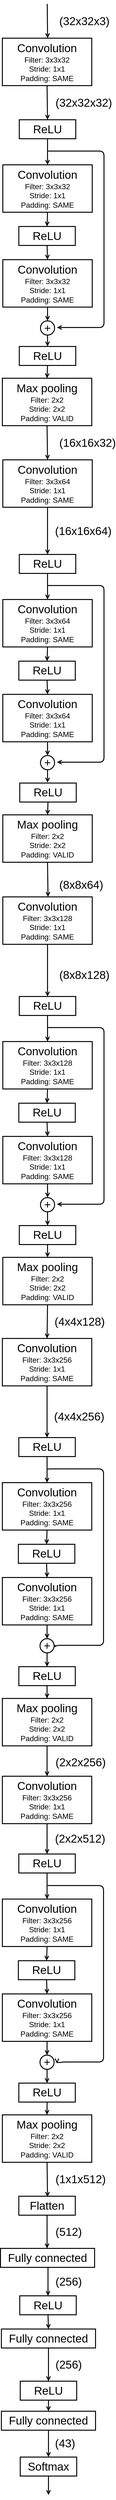 <mxfile version="10.7.9" type="device"><diagram id="HAMgpXtldZ9es1SqbhH7" name="Page-1"><mxGraphModel dx="1940" dy="8788" grid="1" gridSize="10" guides="1" tooltips="1" connect="1" arrows="1" fold="1" page="1" pageScale="1" pageWidth="270" pageHeight="5300" math="0" shadow="0"><root><mxCell id="0"/><mxCell id="1" parent="0"/><mxCell id="ka0NMvycHZeORksxcqGP-155" value="&lt;font style=&quot;font-size: 24px&quot;&gt;Convolution&lt;/font&gt;&lt;br&gt;&lt;font style=&quot;font-size: 16px&quot;&gt;Filter: 3x3x32&lt;br&gt;Stride: 1x1&lt;br&gt;Padding: SAME&lt;/font&gt;&lt;br&gt;" style="rounded=0;whiteSpace=wrap;html=1;strokeWidth=2;" vertex="1" parent="1"><mxGeometry x="27" y="-5212.5" width="190" height="100" as="geometry"/></mxCell><mxCell id="ka0NMvycHZeORksxcqGP-156" style="rounded=0;orthogonalLoop=1;jettySize=auto;html=1;exitX=0.5;exitY=1;exitDx=0;exitDy=0;shadow=0;endArrow=open;endFill=0;strokeWidth=2;endSize=6;" edge="1" parent="1" source="ka0NMvycHZeORksxcqGP-157" target="ka0NMvycHZeORksxcqGP-158"><mxGeometry relative="1" as="geometry"/></mxCell><mxCell id="ka0NMvycHZeORksxcqGP-157" value="&lt;font style=&quot;font-size: 24px&quot;&gt;ReLU&lt;/font&gt;" style="rounded=0;whiteSpace=wrap;html=1;strokeWidth=2;" vertex="1" parent="1"><mxGeometry x="63" y="-5040.5" width="120" height="40" as="geometry"/></mxCell><mxCell id="ka0NMvycHZeORksxcqGP-158" value="&lt;font style=&quot;font-size: 24px&quot;&gt;Convolution&lt;/font&gt;&lt;br&gt;&lt;font style=&quot;font-size: 16px&quot;&gt;Filter: 3x3x32&lt;br&gt;Stride: 1x1&lt;br&gt;Padding: SAME&lt;/font&gt;&lt;br&gt;" style="rounded=0;whiteSpace=wrap;html=1;strokeWidth=2;" vertex="1" parent="1"><mxGeometry x="28" y="-4945.5" width="190" height="100" as="geometry"/></mxCell><mxCell id="ka0NMvycHZeORksxcqGP-159" value="&lt;font style=&quot;font-size: 24px&quot;&gt;Convolution&lt;/font&gt;&lt;br&gt;&lt;font style=&quot;font-size: 16px&quot;&gt;Filter: 3x3x32&lt;br&gt;Stride: 1x1&lt;br&gt;Padding: SAME&lt;/font&gt;&lt;br&gt;" style="rounded=0;whiteSpace=wrap;html=1;strokeWidth=2;" vertex="1" parent="1"><mxGeometry x="28" y="-4745.5" width="190" height="100" as="geometry"/></mxCell><mxCell id="ka0NMvycHZeORksxcqGP-160" value="&lt;font style=&quot;font-size: 24px&quot;&gt;ReLU&lt;/font&gt;" style="rounded=0;whiteSpace=wrap;html=1;strokeWidth=2;" vertex="1" parent="1"><mxGeometry x="62" y="-4815.5" width="120" height="40" as="geometry"/></mxCell><mxCell id="ka0NMvycHZeORksxcqGP-161" value="" style="endArrow=open;html=1;entryX=0.5;entryY=0;entryDx=0;entryDy=0;endFill=0;strokeWidth=2;endSize=6;shadow=0;exitX=0.5;exitY=1;exitDx=0;exitDy=0;" edge="1" parent="1" source="ka0NMvycHZeORksxcqGP-155" target="ka0NMvycHZeORksxcqGP-157"><mxGeometry width="50" height="50" relative="1" as="geometry"><mxPoint x="308" y="-4972.5" as="sourcePoint"/><mxPoint x="263" y="-4552.5" as="targetPoint"/></mxGeometry></mxCell><mxCell id="ka0NMvycHZeORksxcqGP-162" value="" style="endArrow=open;html=1;entryX=0.5;entryY=0;entryDx=0;entryDy=0;endFill=0;strokeWidth=2;endSize=6;shadow=0;exitX=0.5;exitY=1;exitDx=0;exitDy=0;" edge="1" parent="1" source="ka0NMvycHZeORksxcqGP-158" target="ka0NMvycHZeORksxcqGP-160"><mxGeometry width="50" height="50" relative="1" as="geometry"><mxPoint x="318" y="-4962.5" as="sourcePoint"/><mxPoint x="318.167" y="-4937.833" as="targetPoint"/></mxGeometry></mxCell><mxCell id="ka0NMvycHZeORksxcqGP-163" value="" style="endArrow=open;html=1;entryX=0.5;entryY=0;entryDx=0;entryDy=0;endFill=0;strokeWidth=2;endSize=6;shadow=0;exitX=0.5;exitY=1;exitDx=0;exitDy=0;" edge="1" parent="1" source="ka0NMvycHZeORksxcqGP-160" target="ka0NMvycHZeORksxcqGP-159"><mxGeometry width="50" height="50" relative="1" as="geometry"><mxPoint x="318.167" y="-4742.833" as="sourcePoint"/><mxPoint x="318.167" y="-4712.833" as="targetPoint"/></mxGeometry></mxCell><mxCell id="ka0NMvycHZeORksxcqGP-164" value="" style="endArrow=open;html=1;shadow=0;strokeWidth=2;edgeStyle=orthogonalEdgeStyle;endFill=0;" edge="1" parent="1"><mxGeometry width="50" height="50" relative="1" as="geometry"><mxPoint x="123" y="-4974.5" as="sourcePoint"/><mxPoint x="143" y="-4602.5" as="targetPoint"/><Array as="points"><mxPoint x="243" y="-4974.5"/><mxPoint x="243" y="-4602.5"/><mxPoint x="143" y="-4602.5"/></Array></mxGeometry></mxCell><mxCell id="ka0NMvycHZeORksxcqGP-165" value="&lt;font style=&quot;font-size: 24px&quot;&gt;+&lt;/font&gt;" style="ellipse;whiteSpace=wrap;html=1;strokeWidth=2;" vertex="1" parent="1"><mxGeometry x="108" y="-4616.5" width="30" height="30" as="geometry"/></mxCell><mxCell id="ka0NMvycHZeORksxcqGP-166" value="" style="endArrow=open;html=1;endFill=0;strokeWidth=2;endSize=6;shadow=0;exitX=0.5;exitY=1;exitDx=0;exitDy=0;entryX=0.5;entryY=0;entryDx=0;entryDy=0;" edge="1" parent="1" source="ka0NMvycHZeORksxcqGP-159" target="ka0NMvycHZeORksxcqGP-165"><mxGeometry width="50" height="50" relative="1" as="geometry"><mxPoint x="132" y="-4765.595" as="sourcePoint"/><mxPoint x="123" y="-4612.5" as="targetPoint"/></mxGeometry></mxCell><mxCell id="ka0NMvycHZeORksxcqGP-167" value="" style="endArrow=open;html=1;endFill=0;strokeWidth=2;endSize=6;shadow=0;exitX=0.5;exitY=1;exitDx=0;exitDy=0;entryX=0.5;entryY=0;entryDx=0;entryDy=0;" edge="1" parent="1" source="ka0NMvycHZeORksxcqGP-165" target="ka0NMvycHZeORksxcqGP-194"><mxGeometry width="50" height="50" relative="1" as="geometry"><mxPoint x="132.588" y="-4634.971" as="sourcePoint"/><mxPoint x="123" y="-4542.5" as="targetPoint"/></mxGeometry></mxCell><mxCell id="ka0NMvycHZeORksxcqGP-168" value="&lt;font style=&quot;font-size: 24px&quot;&gt;Convolution&lt;/font&gt;&lt;br&gt;&lt;font style=&quot;font-size: 16px&quot;&gt;Filter: 3x3x64&lt;br&gt;Stride: 1x1&lt;br&gt;Padding: SAME&lt;/font&gt;&lt;br&gt;" style="rounded=0;whiteSpace=wrap;html=1;strokeWidth=2;" vertex="1" parent="1"><mxGeometry x="28" y="-4323.5" width="190" height="100" as="geometry"/></mxCell><mxCell id="ka0NMvycHZeORksxcqGP-169" style="rounded=0;orthogonalLoop=1;jettySize=auto;html=1;exitX=0.5;exitY=1;exitDx=0;exitDy=0;shadow=0;endArrow=open;endFill=0;strokeWidth=2;endSize=6;" edge="1" parent="1" source="ka0NMvycHZeORksxcqGP-170" target="ka0NMvycHZeORksxcqGP-171"><mxGeometry relative="1" as="geometry"/></mxCell><mxCell id="ka0NMvycHZeORksxcqGP-170" value="&lt;font style=&quot;font-size: 24px&quot;&gt;ReLU&lt;/font&gt;" style="rounded=0;whiteSpace=wrap;html=1;strokeWidth=2;" vertex="1" parent="1"><mxGeometry x="63" y="-4124" width="120" height="40" as="geometry"/></mxCell><mxCell id="ka0NMvycHZeORksxcqGP-171" value="&lt;font style=&quot;font-size: 24px&quot;&gt;Convolution&lt;/font&gt;&lt;br&gt;&lt;font style=&quot;font-size: 16px&quot;&gt;Filter: 3x3x64&lt;br&gt;Stride: 1x1&lt;br&gt;Padding: SAME&lt;/font&gt;&lt;br&gt;" style="rounded=0;whiteSpace=wrap;html=1;strokeWidth=2;" vertex="1" parent="1"><mxGeometry x="28" y="-4029" width="190" height="100" as="geometry"/></mxCell><mxCell id="ka0NMvycHZeORksxcqGP-172" value="&lt;font style=&quot;font-size: 24px&quot;&gt;Convolution&lt;/font&gt;&lt;br&gt;&lt;font style=&quot;font-size: 16px&quot;&gt;Filter: 3x3x64&lt;br&gt;Stride: 1x1&lt;br&gt;Padding: SAME&lt;/font&gt;&lt;br&gt;" style="rounded=0;whiteSpace=wrap;html=1;strokeWidth=2;" vertex="1" parent="1"><mxGeometry x="28" y="-3829" width="190" height="100" as="geometry"/></mxCell><mxCell id="ka0NMvycHZeORksxcqGP-173" value="&lt;font style=&quot;font-size: 24px&quot;&gt;ReLU&lt;/font&gt;" style="rounded=0;whiteSpace=wrap;html=1;strokeWidth=2;" vertex="1" parent="1"><mxGeometry x="62" y="-3899" width="120" height="40" as="geometry"/></mxCell><mxCell id="ka0NMvycHZeORksxcqGP-174" value="" style="endArrow=open;html=1;entryX=0.5;entryY=0;entryDx=0;entryDy=0;endFill=0;strokeWidth=2;endSize=6;shadow=0;exitX=0.5;exitY=1;exitDx=0;exitDy=0;" edge="1" parent="1" source="ka0NMvycHZeORksxcqGP-168" target="ka0NMvycHZeORksxcqGP-170"><mxGeometry width="50" height="50" relative="1" as="geometry"><mxPoint x="123.333" y="-4151.667" as="sourcePoint"/><mxPoint x="263" y="-3636" as="targetPoint"/></mxGeometry></mxCell><mxCell id="ka0NMvycHZeORksxcqGP-175" value="" style="endArrow=open;html=1;entryX=0.5;entryY=0;entryDx=0;entryDy=0;endFill=0;strokeWidth=2;endSize=6;shadow=0;exitX=0.5;exitY=1;exitDx=0;exitDy=0;" edge="1" parent="1" source="ka0NMvycHZeORksxcqGP-171" target="ka0NMvycHZeORksxcqGP-173"><mxGeometry width="50" height="50" relative="1" as="geometry"><mxPoint x="318" y="-4046" as="sourcePoint"/><mxPoint x="318.167" y="-4021.333" as="targetPoint"/></mxGeometry></mxCell><mxCell id="ka0NMvycHZeORksxcqGP-176" value="" style="endArrow=open;html=1;entryX=0.5;entryY=0;entryDx=0;entryDy=0;endFill=0;strokeWidth=2;endSize=6;shadow=0;exitX=0.5;exitY=1;exitDx=0;exitDy=0;" edge="1" parent="1" source="ka0NMvycHZeORksxcqGP-173" target="ka0NMvycHZeORksxcqGP-172"><mxGeometry width="50" height="50" relative="1" as="geometry"><mxPoint x="318.167" y="-3826.333" as="sourcePoint"/><mxPoint x="318.167" y="-3796.333" as="targetPoint"/></mxGeometry></mxCell><mxCell id="ka0NMvycHZeORksxcqGP-177" value="" style="endArrow=open;html=1;shadow=0;strokeWidth=2;edgeStyle=orthogonalEdgeStyle;endFill=0;" edge="1" parent="1"><mxGeometry width="50" height="50" relative="1" as="geometry"><mxPoint x="123" y="-4058.5" as="sourcePoint"/><mxPoint x="143" y="-3686.5" as="targetPoint"/><Array as="points"><mxPoint x="243" y="-4058"/><mxPoint x="243" y="-3686"/><mxPoint x="143" y="-3686"/></Array></mxGeometry></mxCell><mxCell id="ka0NMvycHZeORksxcqGP-178" value="&lt;font style=&quot;font-size: 24px&quot;&gt;+&lt;/font&gt;" style="ellipse;whiteSpace=wrap;html=1;strokeWidth=2;" vertex="1" parent="1"><mxGeometry x="108" y="-3700" width="30" height="30" as="geometry"/></mxCell><mxCell id="ka0NMvycHZeORksxcqGP-179" value="" style="endArrow=open;html=1;endFill=0;strokeWidth=2;endSize=6;shadow=0;exitX=0.5;exitY=1;exitDx=0;exitDy=0;entryX=0.5;entryY=0;entryDx=0;entryDy=0;" edge="1" parent="1" source="ka0NMvycHZeORksxcqGP-172" target="ka0NMvycHZeORksxcqGP-178"><mxGeometry width="50" height="50" relative="1" as="geometry"><mxPoint x="132" y="-3849.095" as="sourcePoint"/><mxPoint x="123" y="-3696" as="targetPoint"/></mxGeometry></mxCell><mxCell id="ka0NMvycHZeORksxcqGP-180" value="" style="endArrow=open;html=1;endFill=0;strokeWidth=2;endSize=6;shadow=0;exitX=0.5;exitY=1;exitDx=0;exitDy=0;" edge="1" parent="1" source="ka0NMvycHZeORksxcqGP-178"><mxGeometry width="50" height="50" relative="1" as="geometry"><mxPoint x="132.588" y="-3718.471" as="sourcePoint"/><mxPoint x="123" y="-3643" as="targetPoint"/></mxGeometry></mxCell><mxCell id="ka0NMvycHZeORksxcqGP-181" value="&lt;font style=&quot;font-size: 24px&quot;&gt;Convolution&lt;/font&gt;&lt;br&gt;&lt;font style=&quot;font-size: 16px&quot;&gt;Filter: 3x3x128&lt;br&gt;Stride: 1x1&lt;br&gt;Padding: SAME&lt;/font&gt;&lt;br&gt;" style="rounded=0;whiteSpace=wrap;html=1;strokeWidth=2;" vertex="1" parent="1"><mxGeometry x="28" y="-3402" width="190" height="100" as="geometry"/></mxCell><mxCell id="ka0NMvycHZeORksxcqGP-182" style="rounded=0;orthogonalLoop=1;jettySize=auto;html=1;exitX=0.5;exitY=1;exitDx=0;exitDy=0;shadow=0;endArrow=open;endFill=0;strokeWidth=2;endSize=6;" edge="1" parent="1" source="ka0NMvycHZeORksxcqGP-183" target="ka0NMvycHZeORksxcqGP-184"><mxGeometry relative="1" as="geometry"/></mxCell><mxCell id="ka0NMvycHZeORksxcqGP-183" value="&lt;font style=&quot;font-size: 24px&quot;&gt;ReLU&lt;/font&gt;" style="rounded=0;whiteSpace=wrap;html=1;strokeWidth=2;" vertex="1" parent="1"><mxGeometry x="63" y="-3192" width="120" height="40" as="geometry"/></mxCell><mxCell id="ka0NMvycHZeORksxcqGP-184" value="&lt;font style=&quot;font-size: 24px&quot;&gt;Convolution&lt;/font&gt;&lt;br&gt;&lt;font style=&quot;font-size: 16px&quot;&gt;Filter: 3x3x128&lt;br&gt;Stride: 1x1&lt;br&gt;Padding: SAME&lt;/font&gt;&lt;br&gt;" style="rounded=0;whiteSpace=wrap;html=1;strokeWidth=2;" vertex="1" parent="1"><mxGeometry x="28" y="-3097" width="190" height="100" as="geometry"/></mxCell><mxCell id="ka0NMvycHZeORksxcqGP-185" value="&lt;font style=&quot;font-size: 24px&quot;&gt;Convolution&lt;/font&gt;&lt;br&gt;&lt;font style=&quot;font-size: 16px&quot;&gt;Filter: 3x3x128&lt;br&gt;Stride: 1x1&lt;br&gt;Padding: SAME&lt;/font&gt;&lt;br&gt;" style="rounded=0;whiteSpace=wrap;html=1;strokeWidth=2;" vertex="1" parent="1"><mxGeometry x="28" y="-2897" width="190" height="100" as="geometry"/></mxCell><mxCell id="ka0NMvycHZeORksxcqGP-186" value="&lt;font style=&quot;font-size: 24px&quot;&gt;ReLU&lt;/font&gt;" style="rounded=0;whiteSpace=wrap;html=1;strokeWidth=2;" vertex="1" parent="1"><mxGeometry x="62" y="-2967" width="120" height="40" as="geometry"/></mxCell><mxCell id="ka0NMvycHZeORksxcqGP-187" value="" style="endArrow=open;html=1;entryX=0.5;entryY=0;entryDx=0;entryDy=0;endFill=0;strokeWidth=2;endSize=6;shadow=0;exitX=0.5;exitY=1;exitDx=0;exitDy=0;" edge="1" parent="1" source="ka0NMvycHZeORksxcqGP-181" target="ka0NMvycHZeORksxcqGP-183"><mxGeometry width="50" height="50" relative="1" as="geometry"><mxPoint x="308" y="-3205" as="sourcePoint"/><mxPoint x="263" y="-2785" as="targetPoint"/></mxGeometry></mxCell><mxCell id="ka0NMvycHZeORksxcqGP-188" value="" style="endArrow=open;html=1;entryX=0.5;entryY=0;entryDx=0;entryDy=0;endFill=0;strokeWidth=2;endSize=6;shadow=0;exitX=0.5;exitY=1;exitDx=0;exitDy=0;" edge="1" parent="1" source="ka0NMvycHZeORksxcqGP-184" target="ka0NMvycHZeORksxcqGP-186"><mxGeometry width="50" height="50" relative="1" as="geometry"><mxPoint x="318" y="-3114" as="sourcePoint"/><mxPoint x="318.167" y="-3089.333" as="targetPoint"/></mxGeometry></mxCell><mxCell id="ka0NMvycHZeORksxcqGP-189" value="" style="endArrow=open;html=1;entryX=0.5;entryY=0;entryDx=0;entryDy=0;endFill=0;strokeWidth=2;endSize=6;shadow=0;exitX=0.5;exitY=1;exitDx=0;exitDy=0;" edge="1" parent="1" source="ka0NMvycHZeORksxcqGP-186" target="ka0NMvycHZeORksxcqGP-185"><mxGeometry width="50" height="50" relative="1" as="geometry"><mxPoint x="318.167" y="-2894.333" as="sourcePoint"/><mxPoint x="318.167" y="-2864.333" as="targetPoint"/></mxGeometry></mxCell><mxCell id="ka0NMvycHZeORksxcqGP-190" value="" style="endArrow=open;html=1;shadow=0;strokeWidth=2;edgeStyle=orthogonalEdgeStyle;endFill=0;" edge="1" parent="1"><mxGeometry width="50" height="50" relative="1" as="geometry"><mxPoint x="123" y="-3126.5" as="sourcePoint"/><mxPoint x="143" y="-2754.5" as="targetPoint"/><Array as="points"><mxPoint x="243" y="-3126"/><mxPoint x="243" y="-2754"/><mxPoint x="143" y="-2754"/></Array></mxGeometry></mxCell><mxCell id="ka0NMvycHZeORksxcqGP-191" value="&lt;font style=&quot;font-size: 24px&quot;&gt;+&lt;/font&gt;" style="ellipse;whiteSpace=wrap;html=1;strokeWidth=2;" vertex="1" parent="1"><mxGeometry x="108" y="-2768" width="30" height="30" as="geometry"/></mxCell><mxCell id="ka0NMvycHZeORksxcqGP-192" value="" style="endArrow=open;html=1;endFill=0;strokeWidth=2;endSize=6;shadow=0;exitX=0.5;exitY=1;exitDx=0;exitDy=0;entryX=0.5;entryY=0;entryDx=0;entryDy=0;" edge="1" parent="1" source="ka0NMvycHZeORksxcqGP-185" target="ka0NMvycHZeORksxcqGP-191"><mxGeometry width="50" height="50" relative="1" as="geometry"><mxPoint x="132" y="-2917.095" as="sourcePoint"/><mxPoint x="123" y="-2764" as="targetPoint"/></mxGeometry></mxCell><mxCell id="ka0NMvycHZeORksxcqGP-193" value="" style="endArrow=open;html=1;endFill=0;strokeWidth=2;endSize=6;shadow=0;exitX=0.5;exitY=1;exitDx=0;exitDy=0;entryX=0.5;entryY=0;entryDx=0;entryDy=0;" edge="1" parent="1" source="ka0NMvycHZeORksxcqGP-191" target="ka0NMvycHZeORksxcqGP-202"><mxGeometry width="50" height="50" relative="1" as="geometry"><mxPoint x="132.588" y="-2786.471" as="sourcePoint"/><mxPoint x="123" y="-2711" as="targetPoint"/></mxGeometry></mxCell><mxCell id="ka0NMvycHZeORksxcqGP-194" value="&lt;font style=&quot;font-size: 24px&quot;&gt;ReLU&lt;/font&gt;" style="rounded=0;whiteSpace=wrap;html=1;strokeWidth=2;" vertex="1" parent="1"><mxGeometry x="63" y="-4562.5" width="120" height="40" as="geometry"/></mxCell><mxCell id="ka0NMvycHZeORksxcqGP-195" value="&lt;font style=&quot;font-size: 24px&quot;&gt;Max pooling&lt;/font&gt;&lt;br&gt;&lt;font style=&quot;font-size: 16px&quot;&gt;Filter: 2x2&lt;br&gt;Stride: 2x2&lt;br&gt;Padding: VALID&lt;/font&gt;&lt;br&gt;" style="rounded=0;whiteSpace=wrap;html=1;strokeWidth=2;" vertex="1" parent="1"><mxGeometry x="27" y="-4495.5" width="190" height="100" as="geometry"/></mxCell><mxCell id="ka0NMvycHZeORksxcqGP-196" value="" style="endArrow=open;html=1;endFill=0;strokeWidth=2;endSize=6;shadow=0;exitX=0.5;exitY=1;exitDx=0;exitDy=0;entryX=0.5;entryY=0;entryDx=0;entryDy=0;" edge="1" parent="1" source="ka0NMvycHZeORksxcqGP-194" target="ka0NMvycHZeORksxcqGP-195"><mxGeometry width="50" height="50" relative="1" as="geometry"><mxPoint x="133.167" y="-4576.167" as="sourcePoint"/><mxPoint x="133.167" y="-4552.833" as="targetPoint"/></mxGeometry></mxCell><mxCell id="ka0NMvycHZeORksxcqGP-197" value="" style="endArrow=open;html=1;endFill=0;strokeWidth=2;endSize=6;shadow=0;exitX=0.5;exitY=1;exitDx=0;exitDy=0;entryX=0.5;entryY=0;entryDx=0;entryDy=0;" edge="1" parent="1" source="ka0NMvycHZeORksxcqGP-195" target="ka0NMvycHZeORksxcqGP-168"><mxGeometry width="50" height="50" relative="1" as="geometry"><mxPoint x="133.167" y="-4512.833" as="sourcePoint"/><mxPoint x="132.333" y="-4485.333" as="targetPoint"/></mxGeometry></mxCell><mxCell id="ka0NMvycHZeORksxcqGP-198" value="&lt;font style=&quot;font-size: 24px&quot;&gt;ReLU&lt;/font&gt;" style="rounded=0;whiteSpace=wrap;html=1;strokeWidth=2;" vertex="1" parent="1"><mxGeometry x="64" y="-3642" width="120" height="40" as="geometry"/></mxCell><mxCell id="ka0NMvycHZeORksxcqGP-199" value="&lt;font style=&quot;font-size: 24px&quot;&gt;Max pooling&lt;/font&gt;&lt;br&gt;&lt;font style=&quot;font-size: 16px&quot;&gt;Filter: 2x2&lt;br&gt;Stride: 2x2&lt;br&gt;Padding: VALID&lt;/font&gt;&lt;br&gt;" style="rounded=0;whiteSpace=wrap;html=1;strokeWidth=2;" vertex="1" parent="1"><mxGeometry x="28" y="-3575" width="190" height="100" as="geometry"/></mxCell><mxCell id="ka0NMvycHZeORksxcqGP-200" value="" style="endArrow=open;html=1;endFill=0;strokeWidth=2;endSize=6;shadow=0;exitX=0.5;exitY=1;exitDx=0;exitDy=0;entryX=0.5;entryY=0;entryDx=0;entryDy=0;" edge="1" parent="1" source="ka0NMvycHZeORksxcqGP-198" target="ka0NMvycHZeORksxcqGP-199"><mxGeometry width="50" height="50" relative="1" as="geometry"><mxPoint x="134.167" y="-3655.667" as="sourcePoint"/><mxPoint x="134.167" y="-3632.333" as="targetPoint"/></mxGeometry></mxCell><mxCell id="ka0NMvycHZeORksxcqGP-201" value="" style="endArrow=open;html=1;endFill=0;strokeWidth=2;endSize=6;shadow=0;exitX=0.5;exitY=1;exitDx=0;exitDy=0;" edge="1" parent="1" source="ka0NMvycHZeORksxcqGP-199"><mxGeometry width="50" height="50" relative="1" as="geometry"><mxPoint x="134.167" y="-3592.333" as="sourcePoint"/><mxPoint x="124" y="-3402" as="targetPoint"/></mxGeometry></mxCell><mxCell id="ka0NMvycHZeORksxcqGP-202" value="&lt;font style=&quot;font-size: 24px&quot;&gt;ReLU&lt;/font&gt;" style="rounded=0;whiteSpace=wrap;html=1;strokeWidth=2;" vertex="1" parent="1"><mxGeometry x="63" y="-2709" width="120" height="40" as="geometry"/></mxCell><mxCell id="ka0NMvycHZeORksxcqGP-203" value="&lt;font style=&quot;font-size: 24px&quot;&gt;Max pooling&lt;/font&gt;&lt;br&gt;&lt;font style=&quot;font-size: 16px&quot;&gt;Filter: 2x2&lt;br&gt;Stride: 2x2&lt;br&gt;Padding: VALID&lt;/font&gt;&lt;br&gt;" style="rounded=0;whiteSpace=wrap;html=1;strokeWidth=2;" vertex="1" parent="1"><mxGeometry x="28" y="-2642" width="190" height="100" as="geometry"/></mxCell><mxCell id="ka0NMvycHZeORksxcqGP-204" value="" style="endArrow=open;html=1;endFill=0;strokeWidth=2;endSize=6;shadow=0;exitX=0.5;exitY=1;exitDx=0;exitDy=0;entryX=0.5;entryY=0;entryDx=0;entryDy=0;" edge="1" parent="1" source="ka0NMvycHZeORksxcqGP-202" target="ka0NMvycHZeORksxcqGP-203"><mxGeometry width="50" height="50" relative="1" as="geometry"><mxPoint x="134.167" y="-2722.667" as="sourcePoint"/><mxPoint x="134.167" y="-2699.333" as="targetPoint"/></mxGeometry></mxCell><mxCell id="ka0NMvycHZeORksxcqGP-205" value="" style="endArrow=open;html=1;endFill=0;strokeWidth=2;endSize=6;shadow=0;exitX=0.5;exitY=1;exitDx=0;exitDy=0;entryX=0.5;entryY=0;entryDx=0;entryDy=0;" edge="1" parent="1" source="ka0NMvycHZeORksxcqGP-203" target="ka0NMvycHZeORksxcqGP-206"><mxGeometry width="50" height="50" relative="1" as="geometry"><mxPoint x="134.167" y="-2659.333" as="sourcePoint"/><mxPoint x="124" y="-2469" as="targetPoint"/></mxGeometry></mxCell><mxCell id="ka0NMvycHZeORksxcqGP-206" value="&lt;font style=&quot;font-size: 24px&quot;&gt;Convolution&lt;/font&gt;&lt;br&gt;&lt;font style=&quot;font-size: 16px&quot;&gt;Filter: 3x3x256&lt;br&gt;Stride: 1x1&lt;br&gt;Padding: SAME&lt;/font&gt;&lt;br&gt;" style="rounded=0;whiteSpace=wrap;html=1;strokeWidth=2;" vertex="1" parent="1"><mxGeometry x="27" y="-2471" width="190" height="100" as="geometry"/></mxCell><mxCell id="ka0NMvycHZeORksxcqGP-207" style="rounded=0;orthogonalLoop=1;jettySize=auto;html=1;exitX=0.5;exitY=1;exitDx=0;exitDy=0;shadow=0;endArrow=open;endFill=0;strokeWidth=2;endSize=6;" edge="1" parent="1" source="ka0NMvycHZeORksxcqGP-208" target="ka0NMvycHZeORksxcqGP-209"><mxGeometry relative="1" as="geometry"/></mxCell><mxCell id="ka0NMvycHZeORksxcqGP-208" value="&lt;font style=&quot;font-size: 24px&quot;&gt;ReLU&lt;/font&gt;" style="rounded=0;whiteSpace=wrap;html=1;strokeWidth=2;" vertex="1" parent="1"><mxGeometry x="62" y="-2262" width="120" height="40" as="geometry"/></mxCell><mxCell id="ka0NMvycHZeORksxcqGP-209" value="&lt;font style=&quot;font-size: 24px&quot;&gt;Convolution&lt;/font&gt;&lt;br&gt;&lt;font style=&quot;font-size: 16px&quot;&gt;Filter: 3x3x256&lt;br&gt;Stride: 1x1&lt;br&gt;Padding: SAME&lt;/font&gt;&lt;br&gt;" style="rounded=0;whiteSpace=wrap;html=1;strokeWidth=2;" vertex="1" parent="1"><mxGeometry x="27" y="-2167" width="190" height="100" as="geometry"/></mxCell><mxCell id="ka0NMvycHZeORksxcqGP-210" value="&lt;font style=&quot;font-size: 24px&quot;&gt;Convolution&lt;/font&gt;&lt;br&gt;&lt;font style=&quot;font-size: 16px&quot;&gt;Filter: 3x3x256&lt;br&gt;Stride: 1x1&lt;br&gt;Padding: SAME&lt;/font&gt;&lt;br&gt;" style="rounded=0;whiteSpace=wrap;html=1;strokeWidth=2;" vertex="1" parent="1"><mxGeometry x="27" y="-1967" width="190" height="100" as="geometry"/></mxCell><mxCell id="ka0NMvycHZeORksxcqGP-211" value="&lt;font style=&quot;font-size: 24px&quot;&gt;ReLU&lt;/font&gt;" style="rounded=0;whiteSpace=wrap;html=1;strokeWidth=2;" vertex="1" parent="1"><mxGeometry x="61" y="-2037" width="120" height="40" as="geometry"/></mxCell><mxCell id="ka0NMvycHZeORksxcqGP-212" value="" style="endArrow=open;html=1;entryX=0.5;entryY=0;entryDx=0;entryDy=0;endFill=0;strokeWidth=2;endSize=6;shadow=0;exitX=0.5;exitY=1;exitDx=0;exitDy=0;" edge="1" parent="1" source="ka0NMvycHZeORksxcqGP-206" target="ka0NMvycHZeORksxcqGP-208"><mxGeometry width="50" height="50" relative="1" as="geometry"><mxPoint x="307" y="-2274" as="sourcePoint"/><mxPoint x="262" y="-1854" as="targetPoint"/></mxGeometry></mxCell><mxCell id="ka0NMvycHZeORksxcqGP-213" value="" style="endArrow=open;html=1;entryX=0.5;entryY=0;entryDx=0;entryDy=0;endFill=0;strokeWidth=2;endSize=6;shadow=0;exitX=0.5;exitY=1;exitDx=0;exitDy=0;" edge="1" parent="1" source="ka0NMvycHZeORksxcqGP-209" target="ka0NMvycHZeORksxcqGP-211"><mxGeometry width="50" height="50" relative="1" as="geometry"><mxPoint x="317" y="-2184" as="sourcePoint"/><mxPoint x="317.167" y="-2159.333" as="targetPoint"/></mxGeometry></mxCell><mxCell id="ka0NMvycHZeORksxcqGP-214" value="" style="endArrow=open;html=1;entryX=0.5;entryY=0;entryDx=0;entryDy=0;endFill=0;strokeWidth=2;endSize=6;shadow=0;exitX=0.5;exitY=1;exitDx=0;exitDy=0;" edge="1" parent="1" source="ka0NMvycHZeORksxcqGP-211" target="ka0NMvycHZeORksxcqGP-210"><mxGeometry width="50" height="50" relative="1" as="geometry"><mxPoint x="317.167" y="-1964.333" as="sourcePoint"/><mxPoint x="317.167" y="-1934.333" as="targetPoint"/></mxGeometry></mxCell><mxCell id="ka0NMvycHZeORksxcqGP-215" value="" style="endArrow=open;html=1;shadow=0;strokeWidth=2;edgeStyle=orthogonalEdgeStyle;endFill=0;" edge="1" parent="1"><mxGeometry width="50" height="50" relative="1" as="geometry"><mxPoint x="123" y="-2194.5" as="sourcePoint"/><mxPoint x="143" y="-1822.5" as="targetPoint"/><Array as="points"><mxPoint x="242" y="-2196"/><mxPoint x="242" y="-1824"/><mxPoint x="142" y="-1824"/></Array></mxGeometry></mxCell><mxCell id="ka0NMvycHZeORksxcqGP-216" value="&lt;font style=&quot;font-size: 24px&quot;&gt;+&lt;/font&gt;" style="ellipse;whiteSpace=wrap;html=1;strokeWidth=2;" vertex="1" parent="1"><mxGeometry x="107" y="-1838" width="30" height="30" as="geometry"/></mxCell><mxCell id="ka0NMvycHZeORksxcqGP-217" value="" style="endArrow=open;html=1;endFill=0;strokeWidth=2;endSize=6;shadow=0;exitX=0.5;exitY=1;exitDx=0;exitDy=0;entryX=0.5;entryY=0;entryDx=0;entryDy=0;" edge="1" parent="1" source="ka0NMvycHZeORksxcqGP-210" target="ka0NMvycHZeORksxcqGP-216"><mxGeometry width="50" height="50" relative="1" as="geometry"><mxPoint x="131" y="-1987.095" as="sourcePoint"/><mxPoint x="122" y="-1834" as="targetPoint"/></mxGeometry></mxCell><mxCell id="ka0NMvycHZeORksxcqGP-218" value="" style="endArrow=open;html=1;endFill=0;strokeWidth=2;endSize=6;shadow=0;exitX=0.5;exitY=1;exitDx=0;exitDy=0;entryX=0.5;entryY=0;entryDx=0;entryDy=0;" edge="1" parent="1" source="ka0NMvycHZeORksxcqGP-216" target="ka0NMvycHZeORksxcqGP-219"><mxGeometry width="50" height="50" relative="1" as="geometry"><mxPoint x="131.588" y="-1856.471" as="sourcePoint"/><mxPoint x="122" y="-1781" as="targetPoint"/></mxGeometry></mxCell><mxCell id="ka0NMvycHZeORksxcqGP-219" value="&lt;font style=&quot;font-size: 24px&quot;&gt;ReLU&lt;/font&gt;" style="rounded=0;whiteSpace=wrap;html=1;strokeWidth=2;" vertex="1" parent="1"><mxGeometry x="62" y="-1779" width="120" height="40" as="geometry"/></mxCell><mxCell id="ka0NMvycHZeORksxcqGP-220" value="&lt;font style=&quot;font-size: 24px&quot;&gt;Max pooling&lt;/font&gt;&lt;br&gt;&lt;font style=&quot;font-size: 16px&quot;&gt;Filter: 2x2&lt;br&gt;Stride: 2x2&lt;br&gt;Padding: VALID&lt;/font&gt;&lt;br&gt;" style="rounded=0;whiteSpace=wrap;html=1;strokeWidth=2;" vertex="1" parent="1"><mxGeometry x="27" y="-1712" width="190" height="100" as="geometry"/></mxCell><mxCell id="ka0NMvycHZeORksxcqGP-221" value="" style="endArrow=open;html=1;endFill=0;strokeWidth=2;endSize=6;shadow=0;exitX=0.5;exitY=1;exitDx=0;exitDy=0;entryX=0.5;entryY=0;entryDx=0;entryDy=0;" edge="1" parent="1" source="ka0NMvycHZeORksxcqGP-219" target="ka0NMvycHZeORksxcqGP-220"><mxGeometry width="50" height="50" relative="1" as="geometry"><mxPoint x="133.167" y="-1792.667" as="sourcePoint"/><mxPoint x="133.167" y="-1769.333" as="targetPoint"/></mxGeometry></mxCell><mxCell id="ka0NMvycHZeORksxcqGP-222" value="" style="endArrow=open;html=1;endFill=0;strokeWidth=2;endSize=6;shadow=0;exitX=0.5;exitY=1;exitDx=0;exitDy=0;entryX=0.5;entryY=0;entryDx=0;entryDy=0;" edge="1" parent="1" source="ka0NMvycHZeORksxcqGP-220" target="ka0NMvycHZeORksxcqGP-223"><mxGeometry width="50" height="50" relative="1" as="geometry"><mxPoint x="133.167" y="-1729.333" as="sourcePoint"/><mxPoint x="123" y="-1539" as="targetPoint"/></mxGeometry></mxCell><mxCell id="ka0NMvycHZeORksxcqGP-223" value="&lt;font style=&quot;font-size: 24px&quot;&gt;Convolution&lt;/font&gt;&lt;br&gt;&lt;font style=&quot;font-size: 16px&quot;&gt;Filter: 3x3x256&lt;br&gt;Stride: 1x1&lt;br&gt;Padding: SAME&lt;/font&gt;&lt;br&gt;" style="rounded=0;whiteSpace=wrap;html=1;strokeWidth=2;" vertex="1" parent="1"><mxGeometry x="27" y="-1548" width="190" height="100" as="geometry"/></mxCell><mxCell id="ka0NMvycHZeORksxcqGP-224" style="rounded=0;orthogonalLoop=1;jettySize=auto;html=1;exitX=0.5;exitY=1;exitDx=0;exitDy=0;shadow=0;endArrow=open;endFill=0;strokeWidth=2;endSize=6;" edge="1" parent="1" source="ka0NMvycHZeORksxcqGP-225" target="ka0NMvycHZeORksxcqGP-226"><mxGeometry relative="1" as="geometry"/></mxCell><mxCell id="ka0NMvycHZeORksxcqGP-225" value="&lt;font style=&quot;font-size: 24px&quot;&gt;ReLU&lt;/font&gt;" style="rounded=0;whiteSpace=wrap;html=1;strokeWidth=2;" vertex="1" parent="1"><mxGeometry x="62" y="-1384" width="120" height="40" as="geometry"/></mxCell><mxCell id="ka0NMvycHZeORksxcqGP-226" value="&lt;font style=&quot;font-size: 24px&quot;&gt;Convolution&lt;/font&gt;&lt;br&gt;&lt;font style=&quot;font-size: 16px&quot;&gt;Filter: 3x3x256&lt;br&gt;Stride: 1x1&lt;br&gt;Padding: SAME&lt;/font&gt;&lt;br&gt;" style="rounded=0;whiteSpace=wrap;html=1;strokeWidth=2;" vertex="1" parent="1"><mxGeometry x="27" y="-1289" width="190" height="100" as="geometry"/></mxCell><mxCell id="ka0NMvycHZeORksxcqGP-227" value="&lt;font style=&quot;font-size: 24px&quot;&gt;Convolution&lt;/font&gt;&lt;br&gt;&lt;font style=&quot;font-size: 16px&quot;&gt;Filter: 3x3x256&lt;br&gt;Stride: 1x1&lt;br&gt;Padding: SAME&lt;/font&gt;&lt;br&gt;" style="rounded=0;whiteSpace=wrap;html=1;strokeWidth=2;" vertex="1" parent="1"><mxGeometry x="27" y="-1089" width="190" height="100" as="geometry"/></mxCell><mxCell id="ka0NMvycHZeORksxcqGP-228" value="&lt;font style=&quot;font-size: 24px&quot;&gt;ReLU&lt;/font&gt;" style="rounded=0;whiteSpace=wrap;html=1;strokeWidth=2;" vertex="1" parent="1"><mxGeometry x="61" y="-1159" width="120" height="40" as="geometry"/></mxCell><mxCell id="ka0NMvycHZeORksxcqGP-229" value="" style="endArrow=open;html=1;entryX=0.5;entryY=0;entryDx=0;entryDy=0;endFill=0;strokeWidth=2;endSize=6;shadow=0;exitX=0.5;exitY=1;exitDx=0;exitDy=0;" edge="1" parent="1" source="ka0NMvycHZeORksxcqGP-223" target="ka0NMvycHZeORksxcqGP-225"><mxGeometry width="50" height="50" relative="1" as="geometry"><mxPoint x="307" y="-1351" as="sourcePoint"/><mxPoint x="262" y="-931" as="targetPoint"/></mxGeometry></mxCell><mxCell id="ka0NMvycHZeORksxcqGP-230" value="" style="endArrow=open;html=1;entryX=0.5;entryY=0;entryDx=0;entryDy=0;endFill=0;strokeWidth=2;endSize=6;shadow=0;exitX=0.5;exitY=1;exitDx=0;exitDy=0;" edge="1" parent="1" source="ka0NMvycHZeORksxcqGP-226" target="ka0NMvycHZeORksxcqGP-228"><mxGeometry width="50" height="50" relative="1" as="geometry"><mxPoint x="317" y="-1306" as="sourcePoint"/><mxPoint x="317.167" y="-1281.333" as="targetPoint"/></mxGeometry></mxCell><mxCell id="ka0NMvycHZeORksxcqGP-231" value="" style="endArrow=open;html=1;entryX=0.5;entryY=0;entryDx=0;entryDy=0;endFill=0;strokeWidth=2;endSize=6;shadow=0;exitX=0.5;exitY=1;exitDx=0;exitDy=0;" edge="1" parent="1" source="ka0NMvycHZeORksxcqGP-228" target="ka0NMvycHZeORksxcqGP-227"><mxGeometry width="50" height="50" relative="1" as="geometry"><mxPoint x="317.167" y="-1086.333" as="sourcePoint"/><mxPoint x="317.167" y="-1056.333" as="targetPoint"/></mxGeometry></mxCell><mxCell id="ka0NMvycHZeORksxcqGP-232" value="" style="endArrow=open;html=1;shadow=0;strokeWidth=2;edgeStyle=orthogonalEdgeStyle;endFill=0;" edge="1" parent="1"><mxGeometry width="50" height="50" relative="1" as="geometry"><mxPoint x="123" y="-1318.5" as="sourcePoint"/><mxPoint x="143" y="-942.5" as="targetPoint"/><Array as="points"><mxPoint x="242" y="-1317.5"/><mxPoint x="242" y="-945.5"/><mxPoint x="153" y="-945.5"/><mxPoint x="153" y="-944.5"/></Array></mxGeometry></mxCell><mxCell id="ka0NMvycHZeORksxcqGP-233" value="&lt;font style=&quot;font-size: 24px&quot;&gt;+&lt;/font&gt;" style="ellipse;whiteSpace=wrap;html=1;strokeWidth=2;" vertex="1" parent="1"><mxGeometry x="107" y="-960" width="30" height="30" as="geometry"/></mxCell><mxCell id="ka0NMvycHZeORksxcqGP-234" value="" style="endArrow=open;html=1;endFill=0;strokeWidth=2;endSize=6;shadow=0;exitX=0.5;exitY=1;exitDx=0;exitDy=0;entryX=0.5;entryY=0;entryDx=0;entryDy=0;" edge="1" parent="1" source="ka0NMvycHZeORksxcqGP-227" target="ka0NMvycHZeORksxcqGP-233"><mxGeometry width="50" height="50" relative="1" as="geometry"><mxPoint x="131" y="-1109.095" as="sourcePoint"/><mxPoint x="122" y="-956" as="targetPoint"/></mxGeometry></mxCell><mxCell id="ka0NMvycHZeORksxcqGP-235" value="" style="endArrow=open;html=1;endFill=0;strokeWidth=2;endSize=6;shadow=0;exitX=0.5;exitY=1;exitDx=0;exitDy=0;entryX=0.5;entryY=0;entryDx=0;entryDy=0;" edge="1" parent="1" source="ka0NMvycHZeORksxcqGP-233" target="ka0NMvycHZeORksxcqGP-236"><mxGeometry width="50" height="50" relative="1" as="geometry"><mxPoint x="131.588" y="-978.471" as="sourcePoint"/><mxPoint x="122" y="-903" as="targetPoint"/></mxGeometry></mxCell><mxCell id="ka0NMvycHZeORksxcqGP-236" value="&lt;font style=&quot;font-size: 24px&quot;&gt;ReLU&lt;/font&gt;" style="rounded=0;whiteSpace=wrap;html=1;strokeWidth=2;" vertex="1" parent="1"><mxGeometry x="62" y="-901" width="120" height="40" as="geometry"/></mxCell><mxCell id="ka0NMvycHZeORksxcqGP-237" value="&lt;font style=&quot;font-size: 24px&quot;&gt;Max pooling&lt;/font&gt;&lt;br&gt;&lt;font style=&quot;font-size: 16px&quot;&gt;Filter: 2x2&lt;br&gt;Stride: 2x2&lt;br&gt;Padding: VALID&lt;/font&gt;&lt;br&gt;" style="rounded=0;whiteSpace=wrap;html=1;strokeWidth=2;" vertex="1" parent="1"><mxGeometry x="27" y="-834" width="190" height="100" as="geometry"/></mxCell><mxCell id="ka0NMvycHZeORksxcqGP-238" value="" style="endArrow=open;html=1;endFill=0;strokeWidth=2;endSize=6;shadow=0;exitX=0.5;exitY=1;exitDx=0;exitDy=0;entryX=0.5;entryY=0;entryDx=0;entryDy=0;" edge="1" parent="1" source="ka0NMvycHZeORksxcqGP-236" target="ka0NMvycHZeORksxcqGP-237"><mxGeometry width="50" height="50" relative="1" as="geometry"><mxPoint x="133.167" y="-914.667" as="sourcePoint"/><mxPoint x="133.167" y="-891.333" as="targetPoint"/></mxGeometry></mxCell><mxCell id="ka0NMvycHZeORksxcqGP-239" value="" style="endArrow=open;html=1;endFill=0;strokeWidth=2;endSize=6;shadow=0;exitX=0.5;exitY=1;exitDx=0;exitDy=0;" edge="1" parent="1" source="ka0NMvycHZeORksxcqGP-237"><mxGeometry width="50" height="50" relative="1" as="geometry"><mxPoint x="133.167" y="-851.333" as="sourcePoint"/><mxPoint x="123" y="-661" as="targetPoint"/></mxGeometry></mxCell><mxCell id="ka0NMvycHZeORksxcqGP-240" value="&lt;font style=&quot;font-size: 24px&quot;&gt;Flatten&lt;/font&gt;" style="rounded=0;whiteSpace=wrap;html=1;strokeWidth=2;" vertex="1" parent="1"><mxGeometry x="62" y="-662.5" width="120" height="40" as="geometry"/></mxCell><mxCell id="ka0NMvycHZeORksxcqGP-241" value="" style="endArrow=open;html=1;endFill=0;strokeWidth=2;endSize=6;shadow=0;exitX=0.5;exitY=1;exitDx=0;exitDy=0;" edge="1" parent="1" source="ka0NMvycHZeORksxcqGP-240"><mxGeometry width="50" height="50" relative="1" as="geometry"><mxPoint x="132.333" y="-723.667" as="sourcePoint"/><mxPoint x="122" y="-552.5" as="targetPoint"/></mxGeometry></mxCell><mxCell id="ka0NMvycHZeORksxcqGP-242" value="&lt;font style=&quot;font-size: 24px&quot;&gt;Fully connected&lt;/font&gt;" style="rounded=0;whiteSpace=wrap;html=1;strokeWidth=2;" vertex="1" parent="1"><mxGeometry x="23" y="-552.5" width="200" height="40" as="geometry"/></mxCell><mxCell id="ka0NMvycHZeORksxcqGP-243" value="&lt;font style=&quot;font-size: 24px&quot;&gt;Fully connected&lt;/font&gt;" style="rounded=0;whiteSpace=wrap;html=1;strokeWidth=2;" vertex="1" parent="1"><mxGeometry x="25" y="-382.5" width="200" height="40" as="geometry"/></mxCell><mxCell id="ka0NMvycHZeORksxcqGP-244" value="" style="endArrow=open;html=1;endFill=0;strokeWidth=2;endSize=6;shadow=0;entryX=0.5;entryY=0;entryDx=0;entryDy=0;" edge="1" parent="1" target="ka0NMvycHZeORksxcqGP-247"><mxGeometry width="50" height="50" relative="1" as="geometry"><mxPoint x="124" y="-512.5" as="sourcePoint"/><mxPoint x="132" y="-542.5" as="targetPoint"/></mxGeometry></mxCell><mxCell id="ka0NMvycHZeORksxcqGP-245" value="&lt;font style=&quot;font-size: 24px&quot;&gt;Fully connected&lt;/font&gt;" style="rounded=0;whiteSpace=wrap;html=1;strokeWidth=2;" vertex="1" parent="1"><mxGeometry x="25" y="-209.167" width="200" height="40" as="geometry"/></mxCell><mxCell id="ka0NMvycHZeORksxcqGP-246" value="" style="endArrow=open;html=1;endFill=0;strokeWidth=2;endSize=6;shadow=0;entryX=0.5;entryY=0;entryDx=0;entryDy=0;exitX=0.5;exitY=1;exitDx=0;exitDy=0;" edge="1" parent="1" source="ka0NMvycHZeORksxcqGP-243" target="ka0NMvycHZeORksxcqGP-249"><mxGeometry width="50" height="50" relative="1" as="geometry"><mxPoint x="134" y="-502.5" as="sourcePoint"/><mxPoint x="134" y="-452.833" as="targetPoint"/></mxGeometry></mxCell><mxCell id="ka0NMvycHZeORksxcqGP-247" value="&lt;font style=&quot;font-size: 24px&quot;&gt;ReLU&lt;/font&gt;" style="rounded=0;whiteSpace=wrap;html=1;strokeWidth=2;" vertex="1" parent="1"><mxGeometry x="64" y="-452.5" width="120" height="40" as="geometry"/></mxCell><mxCell id="ka0NMvycHZeORksxcqGP-248" value="" style="endArrow=open;html=1;endFill=0;strokeWidth=2;endSize=6;shadow=0;exitX=0.5;exitY=1;exitDx=0;exitDy=0;entryX=0.5;entryY=0;entryDx=0;entryDy=0;" edge="1" parent="1" source="ka0NMvycHZeORksxcqGP-247" target="ka0NMvycHZeORksxcqGP-243"><mxGeometry width="50" height="50" relative="1" as="geometry"><mxPoint x="132.333" y="-612.833" as="sourcePoint"/><mxPoint x="124" y="-412.5" as="targetPoint"/></mxGeometry></mxCell><mxCell id="ka0NMvycHZeORksxcqGP-249" value="&lt;font style=&quot;font-size: 24px&quot;&gt;ReLU&lt;/font&gt;" style="rounded=0;whiteSpace=wrap;html=1;strokeWidth=2;" vertex="1" parent="1"><mxGeometry x="65" y="-272.5" width="120" height="40" as="geometry"/></mxCell><mxCell id="ka0NMvycHZeORksxcqGP-250" value="" style="endArrow=open;html=1;endFill=0;strokeWidth=2;endSize=6;shadow=0;entryX=0.5;entryY=0;entryDx=0;entryDy=0;exitX=0.5;exitY=1;exitDx=0;exitDy=0;" edge="1" parent="1" source="ka0NMvycHZeORksxcqGP-249" target="ka0NMvycHZeORksxcqGP-245"><mxGeometry width="50" height="50" relative="1" as="geometry"><mxPoint x="134" y="-312.833" as="sourcePoint"/><mxPoint x="132.333" y="-282.833" as="targetPoint"/></mxGeometry></mxCell><mxCell id="ka0NMvycHZeORksxcqGP-251" value="" style="endArrow=open;html=1;endFill=0;strokeWidth=2;endSize=6;shadow=0;exitX=0.5;exitY=1;exitDx=0;exitDy=0;entryX=0.5;entryY=0;entryDx=0;entryDy=0;" edge="1" parent="1" source="ka0NMvycHZeORksxcqGP-245" target="ka0NMvycHZeORksxcqGP-252"><mxGeometry width="50" height="50" relative="1" as="geometry"><mxPoint x="134.833" y="-332.833" as="sourcePoint"/><mxPoint x="125" y="-112.5" as="targetPoint"/></mxGeometry></mxCell><mxCell id="ka0NMvycHZeORksxcqGP-252" value="&lt;span style=&quot;font-size: 24px&quot;&gt;Softmax&lt;/span&gt;" style="rounded=0;whiteSpace=wrap;html=1;strokeWidth=2;" vertex="1" parent="1"><mxGeometry x="65" y="-112.5" width="120" height="40" as="geometry"/></mxCell><mxCell id="ka0NMvycHZeORksxcqGP-253" value="" style="endArrow=open;html=1;entryX=0.5;entryY=0;entryDx=0;entryDy=0;endFill=0;strokeWidth=2;endSize=6;shadow=0;exitX=0.5;exitY=1;exitDx=0;exitDy=0;" edge="1" parent="1"><mxGeometry width="50" height="50" relative="1" as="geometry"><mxPoint x="122.333" y="-5284.833" as="sourcePoint"/><mxPoint x="123.167" y="-5212.333" as="targetPoint"/></mxGeometry></mxCell><mxCell id="ka0NMvycHZeORksxcqGP-254" value="&lt;font style=&quot;font-size: 24px&quot;&gt;(43)&lt;/font&gt;" style="text;html=1;strokeColor=none;fillColor=none;align=left;verticalAlign=middle;whiteSpace=wrap;rounded=0;" vertex="1" parent="1"><mxGeometry x="137" y="-156" width="55" height="30" as="geometry"/></mxCell><mxCell id="ka0NMvycHZeORksxcqGP-255" value="&lt;font style=&quot;font-size: 24px&quot;&gt;(256)&lt;/font&gt;" style="text;html=1;strokeColor=none;fillColor=none;align=left;verticalAlign=middle;whiteSpace=wrap;rounded=0;" vertex="1" parent="1"><mxGeometry x="138" y="-322.5" width="55" height="30" as="geometry"/></mxCell><mxCell id="ka0NMvycHZeORksxcqGP-256" value="&lt;font style=&quot;font-size: 24px&quot;&gt;(256)&lt;/font&gt;" style="text;html=1;strokeColor=none;fillColor=none;align=left;verticalAlign=middle;whiteSpace=wrap;rounded=0;" vertex="1" parent="1"><mxGeometry x="138" y="-497.5" width="55" height="30" as="geometry"/></mxCell><mxCell id="ka0NMvycHZeORksxcqGP-257" value="&lt;font style=&quot;font-size: 24px&quot;&gt;(512)&lt;/font&gt;" style="text;html=1;strokeColor=none;fillColor=none;align=left;verticalAlign=middle;whiteSpace=wrap;rounded=0;" vertex="1" parent="1"><mxGeometry x="138" y="-602.5" width="55" height="30" as="geometry"/></mxCell><mxCell id="ka0NMvycHZeORksxcqGP-258" value="&lt;font style=&quot;font-size: 24px&quot;&gt;(1x1x512)&lt;/font&gt;" style="text;html=1;strokeColor=none;fillColor=none;align=left;verticalAlign=middle;whiteSpace=wrap;rounded=0;" vertex="1" parent="1"><mxGeometry x="138" y="-713.5" width="115" height="30" as="geometry"/></mxCell><mxCell id="ka0NMvycHZeORksxcqGP-259" value="&lt;font style=&quot;font-size: 24px&quot;&gt;(2x2x512)&lt;/font&gt;" style="text;html=1;strokeColor=none;fillColor=none;align=left;verticalAlign=middle;whiteSpace=wrap;rounded=0;" vertex="1" parent="1"><mxGeometry x="137" y="-1431" width="115" height="30" as="geometry"/></mxCell><mxCell id="ka0NMvycHZeORksxcqGP-260" value="&lt;font style=&quot;font-size: 24px&quot;&gt;(2x2x256)&lt;/font&gt;" style="text;html=1;strokeColor=none;fillColor=none;align=left;verticalAlign=middle;whiteSpace=wrap;rounded=0;" vertex="1" parent="1"><mxGeometry x="138" y="-1592.5" width="115" height="30" as="geometry"/></mxCell><mxCell id="ka0NMvycHZeORksxcqGP-261" value="&lt;font style=&quot;font-size: 24px&quot;&gt;(4x4x256)&lt;/font&gt;" style="text;html=1;strokeColor=none;fillColor=none;align=left;verticalAlign=middle;whiteSpace=wrap;rounded=0;" vertex="1" parent="1"><mxGeometry x="134.5" y="-2321" width="115" height="30" as="geometry"/></mxCell><mxCell id="ka0NMvycHZeORksxcqGP-262" value="&lt;font style=&quot;font-size: 24px&quot;&gt;(4x4x128)&lt;/font&gt;" style="text;html=1;strokeColor=none;fillColor=none;align=left;verticalAlign=middle;whiteSpace=wrap;rounded=0;" vertex="1" parent="1"><mxGeometry x="135.5" y="-2521.5" width="115" height="30" as="geometry"/></mxCell><mxCell id="ka0NMvycHZeORksxcqGP-263" value="&lt;font style=&quot;font-size: 24px&quot;&gt;(8x8x128)&lt;/font&gt;" style="text;html=1;strokeColor=none;fillColor=none;align=left;verticalAlign=middle;whiteSpace=wrap;rounded=0;" vertex="1" parent="1"><mxGeometry x="145.5" y="-3252.5" width="115" height="30" as="geometry"/></mxCell><mxCell id="ka0NMvycHZeORksxcqGP-264" value="&lt;font style=&quot;font-size: 24px&quot;&gt;(8x8x64)&lt;/font&gt;" style="text;html=1;strokeColor=none;fillColor=none;align=left;verticalAlign=middle;whiteSpace=wrap;rounded=0;" vertex="1" parent="1"><mxGeometry x="145.5" y="-3442.5" width="115" height="30" as="geometry"/></mxCell><mxCell id="ka0NMvycHZeORksxcqGP-265" value="&lt;font style=&quot;font-size: 24px&quot;&gt;(16x16x64)&lt;/font&gt;" style="text;html=1;strokeColor=none;fillColor=none;align=left;verticalAlign=middle;whiteSpace=wrap;rounded=0;" vertex="1" parent="1"><mxGeometry x="137" y="-4188.5" width="115" height="30" as="geometry"/></mxCell><mxCell id="ka0NMvycHZeORksxcqGP-266" value="&lt;font style=&quot;font-size: 24px&quot;&gt;(16x16x32)&lt;/font&gt;" style="text;html=1;strokeColor=none;fillColor=none;align=left;verticalAlign=middle;whiteSpace=wrap;rounded=0;" vertex="1" parent="1"><mxGeometry x="145.5" y="-4374.5" width="115" height="30" as="geometry"/></mxCell><mxCell id="ka0NMvycHZeORksxcqGP-267" value="&lt;font style=&quot;font-size: 24px&quot;&gt;(32x32x32)&lt;/font&gt;" style="text;html=1;strokeColor=none;fillColor=none;align=left;verticalAlign=middle;whiteSpace=wrap;rounded=0;" vertex="1" parent="1"><mxGeometry x="138" y="-5091.5" width="115" height="30" as="geometry"/></mxCell><mxCell id="ka0NMvycHZeORksxcqGP-268" value="&lt;font style=&quot;font-size: 24px&quot;&gt;(32x32x3)&lt;/font&gt;" style="text;html=1;strokeColor=none;fillColor=none;align=left;verticalAlign=middle;whiteSpace=wrap;rounded=0;" vertex="1" parent="1"><mxGeometry x="145.5" y="-5263.5" width="115" height="30" as="geometry"/></mxCell><mxCell id="ka0NMvycHZeORksxcqGP-269" value="" style="endArrow=open;html=1;endFill=0;strokeWidth=2;endSize=6;shadow=0;exitX=0.5;exitY=1;exitDx=0;exitDy=0;" edge="1" parent="1" source="ka0NMvycHZeORksxcqGP-252"><mxGeometry width="50" height="50" relative="1" as="geometry"><mxPoint x="135.714" y="-158.929" as="sourcePoint"/><mxPoint x="125" y="-32.5" as="targetPoint"/></mxGeometry></mxCell></root></mxGraphModel></diagram></mxfile>